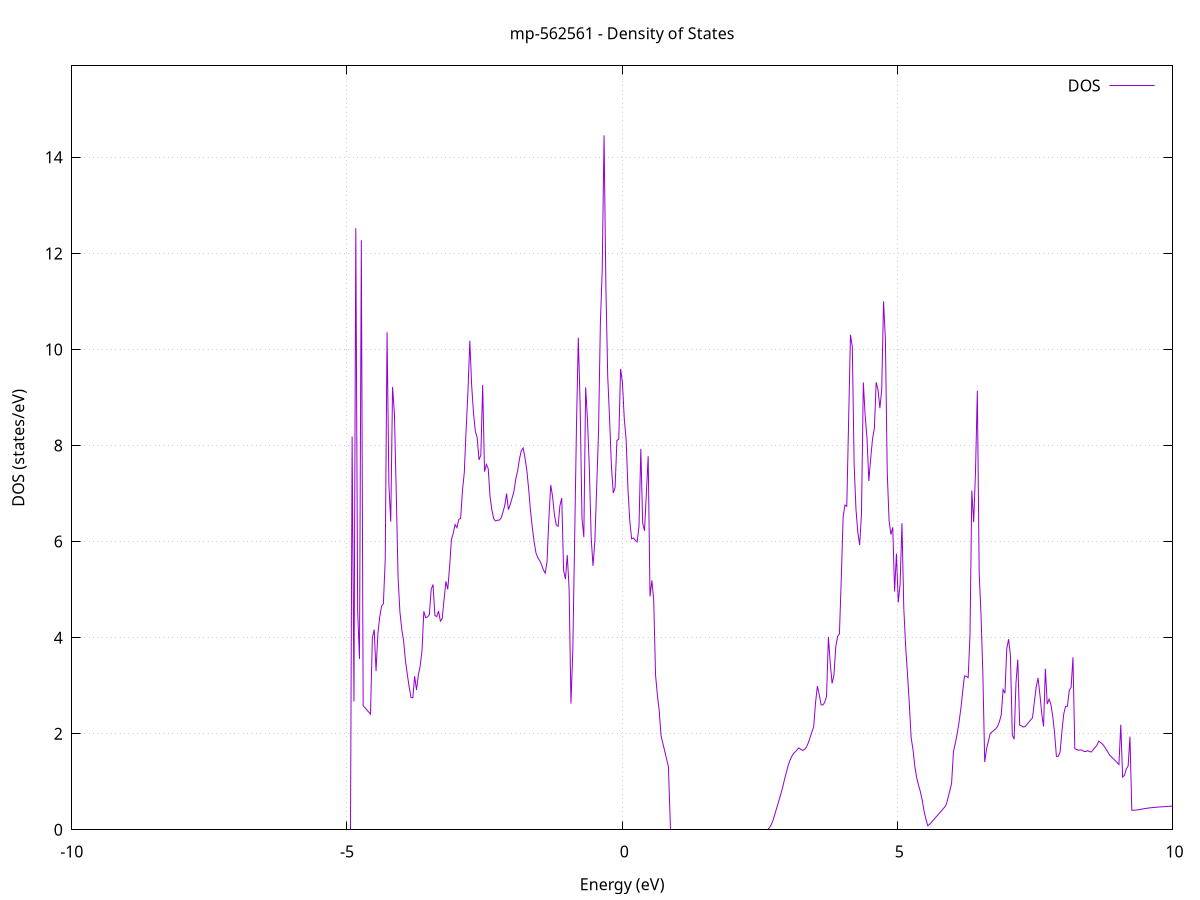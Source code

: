 set title 'mp-562561 - Density of States'
set xlabel 'Energy (eV)'
set ylabel 'DOS (states/eV)'
set grid
set xrange [-10:10]
set yrange [0:15.905]
set xzeroaxis lt -1
set terminal png size 800,600
set output 'mp-562561_dos_gnuplot.png'
plot '-' using 1:2 with lines title 'DOS'
-38.686700 0.000000
-38.653300 0.000000
-38.619900 0.000000
-38.586500 0.000000
-38.553100 0.000000
-38.519600 0.000000
-38.486200 0.000000
-38.452800 0.000000
-38.419400 0.000000
-38.386000 0.000000
-38.352600 0.000000
-38.319200 0.000000
-38.285700 0.000000
-38.252300 0.000000
-38.218900 0.000000
-38.185500 0.000000
-38.152100 0.000000
-38.118700 0.000000
-38.085300 0.000000
-38.051900 0.000000
-38.018400 0.000000
-37.985000 0.000000
-37.951600 0.000000
-37.918200 0.000000
-37.884800 0.000000
-37.851400 0.000000
-37.818000 0.000000
-37.784600 0.000000
-37.751100 0.000000
-37.717700 0.000000
-37.684300 0.000000
-37.650900 0.000000
-37.617500 0.000000
-37.584100 0.000000
-37.550700 0.000000
-37.517300 0.000000
-37.483800 0.000000
-37.450400 0.000000
-37.417000 0.000000
-37.383600 0.000000
-37.350200 0.000000
-37.316800 0.000000
-37.283400 0.000000
-37.250000 0.000000
-37.216500 0.000000
-37.183100 0.000000
-37.149700 0.000000
-37.116300 0.000000
-37.082900 0.000000
-37.049500 0.000000
-37.016100 0.000000
-36.982700 0.000000
-36.949200 0.000000
-36.915800 0.000000
-36.882400 0.000000
-36.849000 0.000000
-36.815600 0.000000
-36.782200 0.000000
-36.748800 0.000000
-36.715300 0.000000
-36.681900 0.000000
-36.648500 0.000000
-36.615100 0.000000
-36.581700 0.000000
-36.548300 0.000000
-36.514900 0.000000
-36.481500 0.000000
-36.448000 0.000000
-36.414600 0.000000
-36.381200 0.000000
-36.347800 0.000000
-36.314400 0.000000
-36.281000 0.000000
-36.247600 0.000000
-36.214200 0.000000
-36.180700 0.000000
-36.147300 0.000000
-36.113900 0.000000
-36.080500 0.000000
-36.047100 0.000000
-36.013700 0.000000
-35.980300 0.000000
-35.946900 0.000000
-35.913400 0.000000
-35.880000 0.000000
-35.846600 0.000000
-35.813200 0.000000
-35.779800 0.000000
-35.746400 0.000000
-35.713000 0.000000
-35.679600 0.000000
-35.646100 140.918200
-35.612700 63.764500
-35.579300 0.000000
-35.545900 0.000000
-35.512500 0.000000
-35.479100 56.744100
-35.445700 87.439700
-35.412200 39.446600
-35.378800 51.561300
-35.345400 0.000000
-35.312000 0.000000
-35.278600 0.000000
-35.245200 0.000000
-35.211800 0.000000
-35.178400 0.000000
-35.144900 0.000000
-35.111500 0.000000
-35.078100 0.000000
-35.044700 0.000000
-35.011300 0.000000
-34.977900 0.000000
-34.944500 0.000000
-34.911100 0.000000
-34.877600 0.000000
-34.844200 0.000000
-34.810800 0.000000
-34.777400 0.000000
-34.744000 0.000000
-34.710600 0.000000
-34.677200 0.000000
-34.643800 0.000000
-34.610300 0.000000
-34.576900 0.000000
-34.543500 0.000000
-34.510100 0.000000
-34.476700 0.000000
-34.443300 0.000000
-34.409900 0.000000
-34.376500 0.000000
-34.343000 0.000000
-34.309600 0.000000
-34.276200 0.000000
-34.242800 0.000000
-34.209400 0.000000
-34.176000 0.000000
-34.142600 0.000000
-34.109100 0.000000
-34.075700 0.000000
-34.042300 0.000000
-34.008900 0.000000
-33.975500 0.000000
-33.942100 0.000000
-33.908700 0.000000
-33.875300 0.000000
-33.841800 0.000000
-33.808400 0.000000
-33.775000 0.000000
-33.741600 0.000000
-33.708200 0.000000
-33.674800 0.000000
-33.641400 0.000000
-33.608000 0.000000
-33.574500 0.000000
-33.541100 0.000000
-33.507700 0.000000
-33.474300 0.000000
-33.440900 0.000000
-33.407500 0.000000
-33.374100 0.000000
-33.340700 0.000000
-33.307200 0.000000
-33.273800 0.000000
-33.240400 0.000000
-33.207000 0.000000
-33.173600 0.000000
-33.140200 0.000000
-33.106800 0.000000
-33.073400 0.000000
-33.039900 0.000000
-33.006500 0.000000
-32.973100 0.000000
-32.939700 0.000000
-32.906300 0.000000
-32.872900 0.000000
-32.839500 0.000000
-32.806000 0.000000
-32.772600 0.000000
-32.739200 0.000000
-32.705800 0.000000
-32.672400 0.000000
-32.639000 0.000000
-32.605600 0.000000
-32.572200 0.000000
-32.538700 0.000000
-32.505300 0.000000
-32.471900 0.000000
-32.438500 0.000000
-32.405100 0.000000
-32.371700 0.000000
-32.338300 0.000000
-32.304900 0.000000
-32.271400 0.000000
-32.238000 0.000000
-32.204600 0.000000
-32.171200 0.000000
-32.137800 0.000000
-32.104400 0.000000
-32.071000 0.000000
-32.037600 0.000000
-32.004100 0.000000
-31.970700 0.000000
-31.937300 0.000000
-31.903900 0.000000
-31.870500 0.000000
-31.837100 0.000000
-31.803700 0.000000
-31.770300 0.000000
-31.736800 0.000000
-31.703400 0.000000
-31.670000 0.000000
-31.636600 0.000000
-31.603200 0.000000
-31.569800 0.000000
-31.536400 0.000000
-31.502900 0.000000
-31.469500 0.000000
-31.436100 0.000000
-31.402700 0.000000
-31.369300 0.000000
-31.335900 0.000000
-31.302500 0.000000
-31.269100 0.000000
-31.235600 0.000000
-31.202200 0.000000
-31.168800 0.000000
-31.135400 0.000000
-31.102000 0.000000
-31.068600 0.000000
-31.035200 0.000000
-31.001800 0.000000
-30.968300 0.000000
-30.934900 0.000000
-30.901500 0.000000
-30.868100 0.000000
-30.834700 0.000000
-30.801300 0.000000
-30.767900 0.000000
-30.734500 0.000000
-30.701000 0.000000
-30.667600 0.000000
-30.634200 0.000000
-30.600800 0.000000
-30.567400 0.000000
-30.534000 0.000000
-30.500600 0.000000
-30.467200 0.000000
-30.433700 0.000000
-30.400300 0.000000
-30.366900 0.000000
-30.333500 0.000000
-30.300100 0.000000
-30.266700 0.000000
-30.233300 0.000000
-30.199900 0.000000
-30.166400 0.000000
-30.133000 0.000000
-30.099600 0.000000
-30.066200 0.000000
-30.032800 0.000000
-29.999400 0.000000
-29.966000 0.000000
-29.932500 0.000000
-29.899100 0.000000
-29.865700 0.000000
-29.832300 0.000000
-29.798900 0.000000
-29.765500 0.000000
-29.732100 0.000000
-29.698700 0.000000
-29.665200 0.000000
-29.631800 0.000000
-29.598400 0.000000
-29.565000 0.000000
-29.531600 0.000000
-29.498200 0.000000
-29.464800 0.000000
-29.431400 0.000000
-29.397900 0.000000
-29.364500 0.000000
-29.331100 0.000000
-29.297700 0.000000
-29.264300 0.000000
-29.230900 0.000000
-29.197500 0.000000
-29.164100 0.000000
-29.130600 0.000000
-29.097200 0.000000
-29.063800 0.000000
-29.030400 0.000000
-28.997000 0.000000
-28.963600 0.000000
-28.930200 0.000000
-28.896800 0.000000
-28.863300 0.000000
-28.829900 0.000000
-28.796500 0.000000
-28.763100 0.000000
-28.729700 0.000000
-28.696300 0.000000
-28.662900 0.000000
-28.629400 0.000000
-28.596000 0.000000
-28.562600 0.000000
-28.529200 0.000000
-28.495800 0.000000
-28.462400 0.000000
-28.429000 0.000000
-28.395600 0.000000
-28.362100 0.000000
-28.328700 0.000000
-28.295300 0.000000
-28.261900 0.000000
-28.228500 0.000000
-28.195100 0.000000
-28.161700 0.000000
-28.128300 0.000000
-28.094800 0.000000
-28.061400 0.000000
-28.028000 0.000000
-27.994600 0.000000
-27.961200 0.000000
-27.927800 0.000000
-27.894400 0.000000
-27.861000 0.000000
-27.827500 0.000000
-27.794100 0.000000
-27.760700 0.000000
-27.727300 0.000000
-27.693900 0.000000
-27.660500 0.000000
-27.627100 0.000000
-27.593700 0.000000
-27.560200 0.000000
-27.526800 0.000000
-27.493400 0.000000
-27.460000 0.000000
-27.426600 0.000000
-27.393200 0.000000
-27.359800 0.000000
-27.326300 0.000000
-27.292900 0.000000
-27.259500 0.000000
-27.226100 0.000000
-27.192700 0.000000
-27.159300 0.000000
-27.125900 0.000000
-27.092500 0.000000
-27.059000 0.000000
-27.025600 0.000000
-26.992200 0.000000
-26.958800 0.000000
-26.925400 0.000000
-26.892000 0.000000
-26.858600 0.000000
-26.825200 0.000000
-26.791700 0.000000
-26.758300 0.000000
-26.724900 0.000000
-26.691500 0.000000
-26.658100 0.000000
-26.624700 0.000000
-26.591300 0.000000
-26.557900 0.000000
-26.524400 0.000000
-26.491000 0.000000
-26.457600 0.000000
-26.424200 0.000000
-26.390800 0.000000
-26.357400 0.000000
-26.324000 0.000000
-26.290600 0.000000
-26.257100 0.000000
-26.223700 0.000000
-26.190300 0.000000
-26.156900 0.000000
-26.123500 0.000000
-26.090100 0.000000
-26.056700 0.000000
-26.023200 0.000000
-25.989800 0.000000
-25.956400 0.000000
-25.923000 0.000000
-25.889600 0.000000
-25.856200 0.000000
-25.822800 0.000000
-25.789400 0.000000
-25.755900 0.000000
-25.722500 0.000000
-25.689100 0.000000
-25.655700 0.000000
-25.622300 0.000000
-25.588900 0.000000
-25.555500 0.000000
-25.522100 0.000000
-25.488600 0.000000
-25.455200 0.000000
-25.421800 0.000000
-25.388400 0.000000
-25.355000 0.000000
-25.321600 0.000000
-25.288200 0.000000
-25.254800 0.000000
-25.221300 0.000000
-25.187900 0.000000
-25.154500 0.000000
-25.121100 0.000000
-25.087700 0.000000
-25.054300 0.000000
-25.020900 0.000000
-24.987500 0.000000
-24.954000 0.000000
-24.920600 0.000000
-24.887200 0.000000
-24.853800 0.000000
-24.820400 0.000000
-24.787000 0.000000
-24.753600 0.000000
-24.720200 0.000000
-24.686700 0.000000
-24.653300 0.000000
-24.619900 0.000000
-24.586500 0.000000
-24.553100 0.000000
-24.519700 0.000000
-24.486300 0.000000
-24.452800 0.000000
-24.419400 0.000000
-24.386000 0.000000
-24.352600 0.000000
-24.319200 0.000000
-24.285800 0.000000
-24.252400 0.000000
-24.219000 0.000000
-24.185500 0.000000
-24.152100 0.000000
-24.118700 0.000000
-24.085300 0.000000
-24.051900 0.000000
-24.018500 0.000000
-23.985100 0.000000
-23.951700 0.000000
-23.918200 0.000000
-23.884800 0.000000
-23.851400 0.000000
-23.818000 0.000000
-23.784600 0.000000
-23.751200 0.000000
-23.717800 0.000000
-23.684400 0.000000
-23.650900 0.000000
-23.617500 0.000000
-23.584100 0.000000
-23.550700 0.000000
-23.517300 0.000000
-23.483900 0.000000
-23.450500 0.000000
-23.417100 0.000000
-23.383600 0.000000
-23.350200 0.000000
-23.316800 0.000000
-23.283400 0.000000
-23.250000 0.000000
-23.216600 0.000000
-23.183200 0.000000
-23.149700 0.000000
-23.116300 0.000000
-23.082900 0.000000
-23.049500 0.000000
-23.016100 0.000000
-22.982700 0.000000
-22.949300 0.000000
-22.915900 0.000000
-22.882400 0.000000
-22.849000 0.000000
-22.815600 0.000000
-22.782200 0.000000
-22.748800 0.000000
-22.715400 0.000000
-22.682000 0.000000
-22.648600 0.000000
-22.615100 0.000000
-22.581700 0.000000
-22.548300 0.000000
-22.514900 0.000000
-22.481500 0.000000
-22.448100 0.000000
-22.414700 0.000000
-22.381300 0.000000
-22.347800 0.000000
-22.314400 0.000000
-22.281000 0.000000
-22.247600 0.000000
-22.214200 0.000000
-22.180800 0.000000
-22.147400 0.000000
-22.114000 0.000000
-22.080500 0.000000
-22.047100 0.000000
-22.013700 0.000000
-21.980300 0.000000
-21.946900 0.000000
-21.913500 0.000000
-21.880100 0.000000
-21.846600 0.000000
-21.813200 0.000000
-21.779800 0.000000
-21.746400 0.000000
-21.713000 0.000000
-21.679600 0.000000
-21.646200 0.000000
-21.612800 0.000000
-21.579300 0.000000
-21.545900 0.000000
-21.512500 0.000000
-21.479100 0.000000
-21.445700 0.000000
-21.412300 0.000000
-21.378900 0.000000
-21.345500 0.000000
-21.312000 0.000000
-21.278600 0.000000
-21.245200 0.000000
-21.211800 0.000000
-21.178400 0.000000
-21.145000 0.000000
-21.111600 0.000000
-21.078200 0.000000
-21.044700 0.000000
-21.011300 0.000000
-20.977900 0.000000
-20.944500 0.000000
-20.911100 0.000000
-20.877700 0.000000
-20.844300 0.000000
-20.810900 0.000000
-20.777400 0.000000
-20.744000 0.000000
-20.710600 0.000000
-20.677200 0.000000
-20.643800 0.000000
-20.610400 0.000000
-20.577000 0.000000
-20.543500 0.000000
-20.510100 0.000000
-20.476700 0.000000
-20.443300 0.000000
-20.409900 0.000000
-20.376500 0.000000
-20.343100 0.000000
-20.309700 0.000000
-20.276200 0.000000
-20.242800 0.000000
-20.209400 0.000000
-20.176000 0.000000
-20.142600 0.000000
-20.109200 0.000000
-20.075800 0.000000
-20.042400 0.000000
-20.008900 0.000000
-19.975500 0.000000
-19.942100 0.000000
-19.908700 0.000000
-19.875300 0.000000
-19.841900 0.000000
-19.808500 0.000000
-19.775100 0.000000
-19.741600 0.000000
-19.708200 0.000000
-19.674800 0.000000
-19.641400 0.000000
-19.608000 0.000000
-19.574600 0.000000
-19.541200 0.000000
-19.507800 0.000000
-19.474300 0.000000
-19.440900 0.000000
-19.407500 0.000000
-19.374100 0.000000
-19.340700 0.000000
-19.307300 0.000000
-19.273900 0.000000
-19.240400 0.000000
-19.207000 0.000000
-19.173600 0.000000
-19.140200 0.000000
-19.106800 0.000000
-19.073400 0.000000
-19.040000 0.000000
-19.006600 0.000000
-18.973100 0.000000
-18.939700 0.000000
-18.906300 0.000000
-18.872900 0.000000
-18.839500 0.000000
-18.806100 0.000000
-18.772700 0.000000
-18.739300 0.000000
-18.705800 0.000000
-18.672400 0.000000
-18.639000 0.000000
-18.605600 0.000000
-18.572200 0.000000
-18.538800 0.000000
-18.505400 0.000000
-18.472000 0.000000
-18.438500 0.000000
-18.405100 0.000000
-18.371700 0.000000
-18.338300 0.000000
-18.304900 0.000000
-18.271500 0.000000
-18.238100 0.000000
-18.204700 0.000000
-18.171200 0.000000
-18.137800 0.000000
-18.104400 0.000000
-18.071000 0.000000
-18.037600 0.000000
-18.004200 0.000000
-17.970800 0.000000
-17.937400 0.000000
-17.903900 0.000000
-17.870500 0.000000
-17.837100 0.000000
-17.803700 0.000000
-17.770300 0.000000
-17.736900 0.000000
-17.703500 0.000000
-17.670000 0.000000
-17.636600 0.000000
-17.603200 0.000000
-17.569800 0.000000
-17.536400 0.000000
-17.503000 0.000000
-17.469600 0.000000
-17.436200 0.000000
-17.402700 0.000000
-17.369300 0.000000
-17.335900 0.000000
-17.302500 0.000000
-17.269100 0.000000
-17.235700 0.000000
-17.202300 0.000000
-17.168900 0.000000
-17.135400 0.000000
-17.102000 0.000000
-17.068600 0.000000
-17.035200 0.000000
-17.001800 0.000000
-16.968400 0.000000
-16.935000 0.000000
-16.901600 0.197600
-16.868100 1.002700
-16.834700 1.604500
-16.801300 2.086600
-16.767900 2.504100
-16.734500 2.904500
-16.701100 3.294300
-16.667700 3.031300
-16.634300 2.732800
-16.600800 2.254400
-16.567400 1.751800
-16.534000 1.749900
-16.500600 1.748000
-16.467200 1.761100
-16.433800 1.793500
-16.400400 1.820100
-16.366900 1.824800
-16.333500 2.412200
-16.300100 3.534900
-16.266700 4.420100
-16.233300 6.016500
-16.199900 7.038800
-16.166500 6.426300
-16.133100 5.659500
-16.099600 5.913900
-16.066200 5.586100
-16.032800 5.763400
-15.999400 7.471400
-15.966000 9.852800
-15.932600 12.171500
-15.899200 9.151400
-15.865800 10.571800
-15.832300 11.547200
-15.798900 9.537500
-15.765500 5.088600
-15.732100 9.238200
-15.698700 7.691000
-15.665300 8.741800
-15.631900 9.449000
-15.598500 12.529500
-15.565000 13.491000
-15.531600 12.723600
-15.498200 16.792300
-15.464800 12.556800
-15.431400 2.800100
-15.398000 12.188400
-15.364600 14.749500
-15.331200 13.811200
-15.297700 9.648100
-15.264300 5.625400
-15.230900 2.764300
-15.197500 5.375900
-15.164100 0.000000
-15.130700 0.000000
-15.097300 0.000000
-15.063800 0.000000
-15.030400 0.000000
-14.997000 0.000000
-14.963600 0.000000
-14.930200 0.000000
-14.896800 0.000000
-14.863400 0.000000
-14.830000 0.000000
-14.796500 0.000000
-14.763100 0.000000
-14.729700 0.000000
-14.696300 0.000000
-14.662900 0.000000
-14.629500 0.000000
-14.596100 0.000000
-14.562700 0.000000
-14.529200 0.000000
-14.495800 0.000000
-14.462400 0.000000
-14.429000 0.000000
-14.395600 0.000000
-14.362200 0.000000
-14.328800 0.000000
-14.295400 0.000000
-14.261900 0.000000
-14.228500 0.000000
-14.195100 0.000000
-14.161700 0.000000
-14.128300 0.000000
-14.094900 0.000000
-14.061500 0.000000
-14.028100 0.000000
-13.994600 0.000000
-13.961200 0.000000
-13.927800 0.000000
-13.894400 0.000000
-13.861000 0.000000
-13.827600 0.000000
-13.794200 0.000000
-13.760700 0.000000
-13.727300 0.000000
-13.693900 0.000000
-13.660500 0.000000
-13.627100 0.000000
-13.593700 0.000000
-13.560300 0.000000
-13.526900 0.000000
-13.493400 0.000000
-13.460000 0.000000
-13.426600 0.000000
-13.393200 0.000000
-13.359800 0.000000
-13.326400 0.000000
-13.293000 0.000000
-13.259600 0.000000
-13.226100 0.000000
-13.192700 0.000000
-13.159300 0.000000
-13.125900 0.000000
-13.092500 0.000000
-13.059100 0.000000
-13.025700 0.000000
-12.992300 0.000000
-12.958800 0.000000
-12.925400 0.000000
-12.892000 0.000000
-12.858600 0.000000
-12.825200 0.000000
-12.791800 0.000000
-12.758400 0.000000
-12.725000 0.000000
-12.691500 0.000000
-12.658100 0.000000
-12.624700 0.000000
-12.591300 0.000000
-12.557900 0.000000
-12.524500 0.000000
-12.491100 0.000000
-12.457600 0.000000
-12.424200 0.000000
-12.390800 0.000000
-12.357400 0.000000
-12.324000 0.000000
-12.290600 0.000000
-12.257200 0.000000
-12.223800 0.000000
-12.190300 0.000000
-12.156900 0.000000
-12.123500 0.000000
-12.090100 0.000000
-12.056700 0.000000
-12.023300 0.000000
-11.989900 0.000000
-11.956500 0.000000
-11.923000 0.000000
-11.889600 0.000000
-11.856200 0.000000
-11.822800 0.000000
-11.789400 0.000000
-11.756000 0.000000
-11.722600 0.000000
-11.689200 0.000000
-11.655700 0.000000
-11.622300 0.000000
-11.588900 0.000000
-11.555500 0.000000
-11.522100 0.000000
-11.488700 0.000000
-11.455300 0.000000
-11.421900 0.000000
-11.388400 0.000000
-11.355000 0.000000
-11.321600 0.000000
-11.288200 0.000000
-11.254800 0.000000
-11.221400 0.000000
-11.188000 0.000000
-11.154600 0.000000
-11.121100 0.000000
-11.087700 0.000000
-11.054300 0.000000
-11.020900 0.000000
-10.987500 0.000000
-10.954100 0.000000
-10.920700 0.000000
-10.887200 0.000000
-10.853800 0.000000
-10.820400 0.000000
-10.787000 0.000000
-10.753600 0.000000
-10.720200 0.000000
-10.686800 0.000000
-10.653400 0.000000
-10.619900 0.000000
-10.586500 0.000000
-10.553100 0.000000
-10.519700 0.000000
-10.486300 0.000000
-10.452900 0.000000
-10.419500 0.000000
-10.386100 0.000000
-10.352600 0.000000
-10.319200 0.000000
-10.285800 0.000000
-10.252400 0.000000
-10.219000 0.000000
-10.185600 0.000000
-10.152200 0.000000
-10.118800 0.000000
-10.085300 0.000000
-10.051900 0.000000
-10.018500 0.000000
-9.985100 0.000000
-9.951700 0.000000
-9.918300 0.000000
-9.884900 0.000000
-9.851500 0.000000
-9.818000 0.000000
-9.784600 0.000000
-9.751200 0.000000
-9.717800 0.000000
-9.684400 0.000000
-9.651000 0.000000
-9.617600 0.000000
-9.584100 0.000000
-9.550700 0.000000
-9.517300 0.000000
-9.483900 0.000000
-9.450500 0.000000
-9.417100 0.000000
-9.383700 0.000000
-9.350300 0.000000
-9.316800 0.000000
-9.283400 0.000000
-9.250000 0.000000
-9.216600 0.000000
-9.183200 0.000000
-9.149800 0.000000
-9.116400 0.000000
-9.083000 0.000000
-9.049500 0.000000
-9.016100 0.000000
-8.982700 0.000000
-8.949300 0.000000
-8.915900 0.000000
-8.882500 0.000000
-8.849100 0.000000
-8.815700 0.000000
-8.782200 0.000000
-8.748800 0.000000
-8.715400 0.000000
-8.682000 0.000000
-8.648600 0.000000
-8.615200 0.000000
-8.581800 0.000000
-8.548400 0.000000
-8.514900 0.000000
-8.481500 0.000000
-8.448100 0.000000
-8.414700 0.000000
-8.381300 0.000000
-8.347900 0.000000
-8.314500 0.000000
-8.281000 0.000000
-8.247600 0.000000
-8.214200 0.000000
-8.180800 0.000000
-8.147400 0.000000
-8.114000 0.000000
-8.080600 0.000000
-8.047200 0.000000
-8.013700 0.000000
-7.980300 0.000000
-7.946900 0.000000
-7.913500 0.000000
-7.880100 0.000000
-7.846700 0.000000
-7.813300 0.000000
-7.779900 0.000000
-7.746400 0.000000
-7.713000 0.000000
-7.679600 0.000000
-7.646200 0.000000
-7.612800 0.000000
-7.579400 0.000000
-7.546000 0.000000
-7.512600 0.000000
-7.479100 0.000000
-7.445700 0.000000
-7.412300 0.000000
-7.378900 0.000000
-7.345500 0.000000
-7.312100 0.000000
-7.278700 0.000000
-7.245300 0.000000
-7.211800 0.000000
-7.178400 0.000000
-7.145000 0.000000
-7.111600 0.000000
-7.078200 0.000000
-7.044800 0.000000
-7.011400 0.000000
-6.977900 0.000000
-6.944500 0.000000
-6.911100 0.000000
-6.877700 0.000000
-6.844300 0.000000
-6.810900 0.000000
-6.777500 0.000000
-6.744100 0.000000
-6.710600 0.000000
-6.677200 0.000000
-6.643800 0.000000
-6.610400 0.000000
-6.577000 0.000000
-6.543600 0.000000
-6.510200 0.000000
-6.476800 0.000000
-6.443300 0.000000
-6.409900 0.000000
-6.376500 0.000000
-6.343100 0.000000
-6.309700 0.000000
-6.276300 0.000000
-6.242900 0.000000
-6.209500 0.000000
-6.176000 0.000000
-6.142600 0.000000
-6.109200 0.000000
-6.075800 0.000000
-6.042400 0.000000
-6.009000 0.000000
-5.975600 0.000000
-5.942200 0.000000
-5.908700 0.000000
-5.875300 0.000000
-5.841900 0.000000
-5.808500 0.000000
-5.775100 0.000000
-5.741700 0.000000
-5.708300 0.000000
-5.674800 0.000000
-5.641400 0.000000
-5.608000 0.000000
-5.574600 0.000000
-5.541200 0.000000
-5.507800 0.000000
-5.474400 0.000000
-5.441000 0.000000
-5.407500 0.000000
-5.374100 0.000000
-5.340700 0.000000
-5.307300 0.000000
-5.273900 0.000000
-5.240500 0.000000
-5.207100 0.000000
-5.173700 0.000000
-5.140200 0.000000
-5.106800 0.000000
-5.073400 0.000000
-5.040000 0.000000
-5.006600 0.000000
-4.973200 0.000000
-4.939800 0.000000
-4.906400 8.187200
-4.872900 2.670100
-4.839500 12.525100
-4.806100 4.555400
-4.772700 3.557700
-4.739300 12.274200
-4.705900 2.586200
-4.672500 2.540800
-4.639100 2.496000
-4.605600 2.451600
-4.572200 2.407800
-4.538800 3.990500
-4.505400 4.168900
-4.472000 3.301800
-4.438600 4.078500
-4.405200 4.427900
-4.371800 4.652100
-4.338300 4.710300
-4.304900 5.620400
-4.271500 10.360300
-4.238100 7.179800
-4.204700 6.413900
-4.171300 9.219600
-4.137900 8.662600
-4.104400 7.002100
-4.071000 5.238500
-4.037600 4.532100
-4.004200 4.171100
-3.970800 3.936900
-3.937400 3.519700
-3.904000 3.238800
-3.870600 2.976600
-3.837100 2.759800
-3.803700 2.746500
-3.770300 3.195900
-3.736900 2.909500
-3.703500 3.217500
-3.670100 3.408700
-3.636700 3.727500
-3.603300 4.549700
-3.569800 4.415500
-3.536400 4.431000
-3.503000 4.481000
-3.469600 5.006600
-3.436200 5.106200
-3.402800 4.463600
-3.369400 4.437000
-3.336000 4.553900
-3.302500 4.343400
-3.269100 4.399800
-3.235700 4.795200
-3.202300 5.171800
-3.168900 5.006400
-3.135500 5.468100
-3.102100 6.040200
-3.068700 6.175700
-3.035200 6.355500
-3.001800 6.289700
-2.968400 6.459600
-2.935000 6.483100
-2.901600 7.060000
-2.868200 7.436300
-2.834800 8.336700
-2.801300 9.126700
-2.767900 10.181200
-2.734500 9.256700
-2.701100 8.673300
-2.667700 8.297000
-2.634300 8.166900
-2.600900 7.701000
-2.567500 7.800900
-2.534000 9.261400
-2.500600 7.455600
-2.467200 7.607300
-2.433800 7.518800
-2.400400 6.936300
-2.367000 6.657800
-2.333600 6.477600
-2.300200 6.428900
-2.266700 6.445000
-2.233300 6.446700
-2.199900 6.489600
-2.166500 6.609900
-2.133100 6.749300
-2.099700 7.000300
-2.066300 6.665700
-2.032900 6.776600
-1.999400 6.908200
-1.966000 7.047500
-1.932600 7.305000
-1.899200 7.469300
-1.865800 7.722000
-1.832400 7.891100
-1.799000 7.949200
-1.765600 7.745600
-1.732100 7.485500
-1.698700 7.093100
-1.665300 6.642000
-1.631900 6.289400
-1.598500 5.990600
-1.565100 5.763100
-1.531700 5.660800
-1.498200 5.604800
-1.464800 5.522000
-1.431400 5.414400
-1.398000 5.342700
-1.364600 5.581300
-1.331200 6.482700
-1.297800 7.180100
-1.264400 6.943200
-1.230900 6.561500
-1.197500 6.349700
-1.164100 6.318500
-1.130700 6.748000
-1.097300 6.908300
-1.063900 5.396600
-1.030500 5.221600
-0.997100 5.721600
-0.963600 5.019300
-0.930200 2.627800
-0.896800 3.717600
-0.863400 6.025600
-0.830000 8.397000
-0.796600 10.244800
-0.763200 8.835700
-0.729800 6.487000
-0.696300 6.093600
-0.662900 9.211300
-0.629500 8.533200
-0.596100 7.525200
-0.562700 6.083200
-0.529300 5.494000
-0.495900 6.008800
-0.462500 7.137200
-0.429000 8.292400
-0.395600 10.545200
-0.362200 11.641000
-0.328800 14.459200
-0.295400 11.298300
-0.262000 9.437000
-0.228600 8.565500
-0.195100 7.579200
-0.161700 7.010300
-0.128300 7.126500
-0.094900 8.106200
-0.061500 8.133100
-0.028100 9.596300
0.005300 9.313200
0.038700 8.558500
0.072200 8.124800
0.105600 7.096500
0.139000 6.425900
0.172400 6.058600
0.205800 6.075300
0.239200 6.028000
0.272600 5.992400
0.306000 6.319600
0.339500 7.931100
0.372900 6.387800
0.406300 6.225800
0.439700 6.999100
0.473100 7.777800
0.506500 4.858000
0.539900 5.192200
0.573300 4.792000
0.606800 3.223700
0.640200 2.805800
0.673600 2.483700
0.707000 1.958400
0.740400 1.796900
0.773800 1.635400
0.807200 1.473900
0.840600 1.312300
0.874100 0.000000
0.907500 0.000000
0.940900 0.000000
0.974300 0.000000
1.007700 0.000000
1.041100 0.000000
1.074500 0.000000
1.107900 0.000000
1.141400 0.000000
1.174800 0.000000
1.208200 0.000000
1.241600 0.000000
1.275000 0.000000
1.308400 0.000000
1.341800 0.000000
1.375300 0.000000
1.408700 0.000000
1.442100 0.000000
1.475500 0.000000
1.508900 0.000000
1.542300 0.000000
1.575700 0.000000
1.609100 0.000000
1.642600 0.000000
1.676000 0.000000
1.709400 0.000000
1.742800 0.000000
1.776200 0.000000
1.809600 0.000000
1.843000 0.000000
1.876400 0.000000
1.909900 0.000000
1.943300 0.000000
1.976700 0.000000
2.010100 0.000000
2.043500 0.000000
2.076900 0.000000
2.110300 0.000000
2.143700 0.000000
2.177200 0.000000
2.210600 0.000000
2.244000 0.000000
2.277400 0.000000
2.310800 0.000000
2.344200 0.000000
2.377600 0.000000
2.411000 0.000000
2.444500 0.000000
2.477900 0.000000
2.511300 0.000000
2.544700 0.000000
2.578100 0.000000
2.611500 0.000000
2.644900 0.006200
2.678400 0.046200
2.711800 0.111700
2.745200 0.210300
2.778600 0.338600
2.812000 0.467200
2.845400 0.596100
2.878800 0.725200
2.912200 0.862200
2.945700 1.026800
2.979100 1.175100
3.012500 1.320400
3.045900 1.437000
3.079300 1.522100
3.112700 1.584900
3.146100 1.621600
3.179500 1.667400
3.213000 1.704400
3.246400 1.672900
3.279800 1.651500
3.313200 1.670400
3.346600 1.716500
3.380000 1.803700
3.413400 1.915600
3.446800 2.032200
3.480300 2.148200
3.513700 2.638400
3.547100 2.991100
3.580500 2.819000
3.613900 2.602400
3.647300 2.598400
3.680700 2.653900
3.714100 2.778900
3.747600 4.015300
3.781000 3.474500
3.814400 3.047800
3.847800 3.213900
3.881200 3.808000
3.914600 4.025200
3.948000 4.079500
3.981500 5.222000
4.014900 6.507400
4.048300 6.760900
4.081700 6.734800
4.115100 8.515700
4.148500 10.306400
4.181900 10.058100
4.215300 7.598400
4.248800 6.670100
4.282200 6.193900
4.315600 5.929300
4.349000 6.589800
4.382400 9.314000
4.415800 8.626000
4.449200 8.151200
4.482600 7.262500
4.516100 7.730700
4.549500 8.139100
4.582900 8.358600
4.616300 9.318800
4.649700 9.158800
4.683100 8.777000
4.716500 9.163000
4.749900 11.002500
4.783400 10.204000
4.816800 7.443100
4.850200 6.440300
4.883600 6.147300
4.917000 6.297000
4.950400 4.961500
4.983800 5.750200
5.017200 4.731100
5.050700 5.115200
5.084100 6.383400
5.117500 4.616100
5.150900 3.819800
5.184300 3.246400
5.217700 2.629000
5.251100 1.917100
5.284600 1.671500
5.318000 1.322100
5.351400 1.088100
5.384800 0.930300
5.418200 0.797000
5.451600 0.620500
5.485000 0.395700
5.518400 0.227500
5.551900 0.085500
5.585300 0.113000
5.618700 0.154800
5.652100 0.198700
5.685500 0.242700
5.718900 0.286600
5.752300 0.330500
5.785700 0.374300
5.819200 0.418200
5.852600 0.462100
5.886000 0.516700
5.919400 0.654900
5.952800 0.808000
5.986200 0.967800
6.019600 1.620500
6.053000 1.798500
6.086500 1.989700
6.119900 2.231500
6.153300 2.510300
6.186700 2.874700
6.220100 3.203900
6.253500 3.195500
6.286900 3.165800
6.320300 4.037700
6.353800 7.064000
6.387200 6.405100
6.420600 7.455100
6.454000 9.141300
6.487400 5.344100
6.520800 4.476400
6.554200 3.256100
6.587700 1.408600
6.621100 1.680000
6.654500 1.841400
6.687900 2.005600
6.721300 2.037500
6.754700 2.069400
6.788100 2.101300
6.821500 2.151400
6.855000 2.251000
6.888400 2.393300
6.921800 2.918100
6.955200 2.843000
6.988600 3.768200
7.022000 3.968300
7.055400 3.627500
7.088800 1.974200
7.122300 1.885200
7.155700 3.052100
7.189100 3.543900
7.222500 2.180400
7.255900 2.160400
7.289300 2.140600
7.322700 2.150100
7.356100 2.195000
7.389600 2.242100
7.423000 2.287900
7.456400 2.332500
7.489800 2.658000
7.523200 2.972000
7.556600 3.161300
7.590000 2.824200
7.623400 2.422500
7.656900 2.151800
7.690300 3.353100
7.723700 2.616600
7.757100 2.719000
7.790500 2.610100
7.823900 2.365500
7.857300 2.015400
7.890700 1.527600
7.924200 1.528100
7.957600 1.616800
7.991000 2.052400
8.024400 2.413800
8.057800 2.570100
8.091200 2.572800
8.124600 2.905600
8.158100 2.966700
8.191500 3.591000
8.224900 1.687300
8.258300 1.670300
8.291700 1.655500
8.325100 1.662900
8.358500 1.657700
8.391900 1.631100
8.425400 1.629000
8.458800 1.647700
8.492200 1.627700
8.525600 1.619800
8.559000 1.668500
8.592400 1.713300
8.625800 1.755600
8.659200 1.846000
8.692700 1.817600
8.726100 1.786900
8.759500 1.737300
8.792900 1.677600
8.826300 1.618900
8.859700 1.551900
8.893100 1.512200
8.926500 1.477900
8.960000 1.438700
8.993400 1.399100
9.026800 1.359000
9.060200 2.187600
9.093600 1.096100
9.127000 1.135200
9.160400 1.264700
9.193800 1.326700
9.227300 1.938500
9.260700 0.405100
9.294100 0.406600
9.327500 0.409400
9.360900 0.413800
9.394300 0.419500
9.427700 0.426600
9.461200 0.433700
9.494600 0.440400
9.528000 0.446400
9.561400 0.451800
9.594800 0.456700
9.628200 0.461000
9.661600 0.464700
9.695000 0.467800
9.728500 0.471000
9.761900 0.474200
9.795300 0.476400
9.828700 0.479200
9.862100 0.482600
9.895500 0.486000
9.928900 0.488800
9.962300 0.491300
9.995800 0.494000
10.029200 0.507400
10.062600 0.544600
10.096000 0.605600
10.129400 0.690400
10.162800 0.722200
10.196200 0.755400
10.229600 0.786600
10.263100 0.804800
10.296500 0.809300
10.329900 0.800000
10.363300 0.808800
10.396700 0.831100
10.430100 0.852300
10.463500 0.871900
10.496900 0.889900
10.530400 0.906300
10.563800 0.922000
10.597200 0.936700
10.630600 0.951600
10.664000 0.967900
10.697400 0.985700
10.730800 1.005000
10.764300 1.025800
10.797700 1.053900
10.831100 1.130900
10.864500 1.255900
10.897900 1.381900
10.931300 1.490200
10.964700 1.580900
10.998100 1.656000
11.031600 1.665400
11.065000 1.724100
11.098400 1.652900
11.131800 1.578500
11.165200 1.512700
11.198600 1.456500
11.232000 1.409900
11.265400 1.373000
11.298900 1.345800
11.332300 1.329600
11.365700 1.340800
11.399100 1.359400
11.432500 1.384000
11.465900 1.414200
11.499300 1.439500
11.532700 1.458000
11.566200 1.470300
11.599600 1.465300
11.633000 1.454900
11.666400 1.438500
11.699800 1.426300
11.733200 1.419700
11.766600 1.421200
11.800000 1.490400
11.833500 1.595100
11.866900 1.698400
11.900300 1.801300
11.933700 1.665800
11.967100 1.696600
12.000500 1.712400
12.033900 1.718000
12.067400 1.717400
12.100800 1.721400
12.134200 1.742200
12.167600 1.779700
12.201000 1.863000
12.234400 1.980700
12.267800 2.022400
12.301200 1.931600
12.334700 1.798000
12.368100 1.665900
12.401500 2.336900
12.434900 1.360800
12.468300 1.350900
12.501700 1.339200
12.535100 1.332900
12.568500 1.519700
12.602000 1.586400
12.635400 1.655500
12.668800 1.748700
12.702200 1.914600
12.735600 2.025800
12.769000 2.146600
12.802400 1.945100
12.835800 1.917200
12.869300 1.799400
12.902700 1.942400
12.936100 2.092800
12.969500 2.274900
13.002900 2.459800
13.036300 2.674300
13.069700 2.905400
13.103100 3.104100
13.136600 3.770600
13.170000 4.110100
13.203400 3.672300
13.236800 3.469000
13.270200 3.275300
13.303600 2.877800
13.337000 2.849300
13.370500 3.571300
13.403900 3.700500
13.437300 3.719900
13.470700 3.748700
13.504100 3.708900
13.537500 3.387100
13.570900 2.687000
13.604300 2.365600
13.637800 2.034500
13.671200 1.719100
13.704600 1.928700
13.738000 1.728100
13.771400 1.762400
13.804800 1.802500
13.838200 1.792400
13.871600 1.940800
13.905100 2.098100
13.938500 2.258900
13.971900 2.289300
14.005300 2.371600
14.038700 2.438900
14.072100 2.526400
14.105500 2.620800
14.138900 2.674400
14.172400 3.744700
14.205800 2.871100
14.239200 3.268000
14.272600 3.062400
14.306000 2.937300
14.339400 2.758100
14.372800 2.926900
14.406200 2.643400
14.439700 2.464400
14.473100 2.581000
14.506500 2.410100
14.539900 2.310500
14.573300 2.339000
14.606700 2.425300
14.640100 2.613600
14.673500 2.839200
14.707000 2.982900
14.740400 3.074400
14.773800 3.226200
14.807200 3.292800
14.840600 3.243900
14.874000 3.235400
14.907400 3.211800
14.940900 3.173300
14.974300 3.148800
15.007700 3.100700
15.041100 3.071400
15.074500 3.157300
15.107900 3.246400
15.141300 3.523300
15.174700 3.528800
15.208200 4.250800
15.241600 4.948800
15.275000 5.071500
15.308400 4.841900
15.341800 4.715100
15.375200 3.507000
15.408600 2.935800
15.442000 2.992100
15.475500 3.305700
15.508900 3.402900
15.542300 3.487100
15.575700 3.534300
15.609100 3.716500
15.642500 3.829600
15.675900 6.060800
15.709300 6.533000
15.742800 9.219100
15.776200 13.588300
15.809600 7.649400
15.843000 6.533900
15.876400 6.095200
15.909800 5.201900
15.943200 4.810900
15.976600 4.515900
16.010100 4.307400
16.043500 4.148400
16.076900 4.033700
16.110300 3.860500
16.143700 3.689100
16.177100 3.539500
16.210500 3.496500
16.244000 3.459800
16.277400 3.311300
16.310800 3.249800
16.344200 3.276200
16.377600 3.339100
16.411000 3.475700
16.444400 4.101900
16.477800 4.391900
16.511300 4.511100
16.544700 4.693300
16.578100 4.785400
16.611500 4.924500
16.644900 5.044300
16.678300 5.274800
16.711700 5.394200
16.745100 5.724000
16.778600 5.756800
16.812000 5.431300
16.845400 5.136900
16.878800 5.001100
16.912200 4.851100
16.945600 4.577100
16.979000 4.434600
17.012400 4.153200
17.045900 3.771500
17.079300 3.612900
17.112700 5.272100
17.146100 4.047000
17.179500 4.015500
17.212900 3.505700
17.246300 3.433300
17.279700 3.698900
17.313200 4.000700
17.346600 3.577800
17.380000 3.388300
17.413400 3.333900
17.446800 3.260800
17.480200 3.328900
17.513600 2.315800
17.547100 2.028600
17.580500 1.787500
17.613900 1.724600
17.647300 1.781300
17.680700 1.798300
17.714100 1.656000
17.747500 1.903300
17.780900 2.099100
17.814400 2.359900
17.847800 3.028000
17.881200 3.467900
17.914600 3.876600
17.948000 6.631800
17.981400 4.731700
18.014800 4.510700
18.048200 4.324500
18.081700 4.208200
18.115100 4.220000
18.148500 4.213500
18.181900 4.232800
18.215300 4.335900
18.248700 4.426500
18.282100 4.341600
18.315500 4.119100
18.349000 3.700600
18.382400 4.165600
18.415800 5.020500
18.449200 4.860000
18.482600 4.075600
18.516000 3.358000
18.549400 3.388000
18.582800 3.816800
18.616300 3.880300
18.649700 3.754300
18.683100 3.711700
18.716500 3.676700
18.749900 3.762700
18.783300 4.471200
18.816700 4.200600
18.850200 3.800000
18.883600 3.752400
18.917000 3.740600
18.950400 3.807400
18.983800 3.781300
19.017200 3.740100
19.050600 3.745600
19.084000 3.913200
19.117500 4.134400
19.150900 4.032100
19.184300 4.007900
19.217700 3.932500
19.251100 3.657000
19.284500 3.494600
19.317900 3.522200
19.351300 3.368600
19.384800 2.944400
19.418200 2.885400
19.451600 2.895900
19.485000 2.817600
19.518400 2.582500
19.551800 2.604700
19.585200 2.827500
19.618600 3.070500
19.652100 3.594300
19.685500 3.974700
19.718900 3.343500
19.752300 2.604300
19.785700 1.870900
19.819100 1.907600
19.852500 1.924100
19.885900 1.842600
19.919400 1.757300
19.952800 1.792000
19.986200 1.847000
20.019600 1.970100
20.053000 2.062400
20.086400 2.126300
20.119800 2.189900
20.153200 2.303800
20.186700 2.524000
20.220100 2.763200
20.253500 3.287400
20.286900 3.444200
20.320300 3.299600
20.353700 3.303100
20.387100 3.369200
20.420600 3.449300
20.454000 3.614700
20.487400 3.884400
20.520800 4.136500
20.554200 3.960800
20.587600 3.633900
20.621000 3.794000
20.654400 4.019000
20.687900 4.365600
20.721300 4.680300
20.754700 3.916300
20.788100 3.189100
20.821500 2.788200
20.854900 2.499600
20.888300 2.419000
20.921700 2.229000
20.955200 2.245000
20.988600 2.430900
21.022000 2.915300
21.055400 4.137500
21.088800 4.975600
21.122200 4.582300
21.155600 3.826700
21.189000 3.595700
21.222500 3.237200
21.255900 3.115200
21.289300 3.011800
21.322700 2.869100
21.356100 2.672600
21.389500 2.508000
21.422900 2.395100
21.456300 2.305000
21.489800 2.215800
21.523200 2.157200
21.556600 2.084400
21.590000 2.143700
21.623400 2.228900
21.656800 2.307100
21.690200 2.328300
21.723700 2.296300
21.757100 2.254600
21.790500 2.224500
21.823900 2.201200
21.857300 2.185600
21.890700 2.179300
21.924100 2.186400
21.957500 2.251900
21.991000 2.425000
22.024400 2.639300
22.057800 2.873600
22.091200 3.198900
22.124600 3.084800
22.158000 2.979100
22.191400 3.094500
22.224800 3.380000
22.258300 3.708700
22.291700 3.784200
22.325100 3.291000
22.358500 3.128300
22.391900 3.068400
22.425300 3.046400
22.458700 3.025200
22.492100 2.938000
22.525600 2.797900
22.559000 2.722400
22.592400 2.690900
22.625800 2.853100
22.659200 2.740000
22.692600 2.541300
22.726000 2.157000
22.759400 1.734200
22.792900 1.627500
22.826300 1.521200
22.859700 1.508200
22.893100 1.688400
22.926500 1.824000
22.959900 1.971500
22.993300 2.061700
23.026800 2.165300
23.060200 2.277600
23.093600 2.372400
23.127000 2.465200
23.160400 2.577200
23.193800 2.778700
23.227200 3.094000
23.260600 3.340700
23.294100 3.352500
23.327500 3.386800
23.360900 3.544000
23.394300 3.544000
23.427700 3.666700
23.461100 4.010100
23.494500 4.211500
23.527900 4.497500
23.561400 4.830200
23.594800 4.901600
23.628200 4.730900
23.661600 4.650600
23.695000 4.357600
23.728400 3.924500
23.761800 3.636600
23.795200 3.772200
23.828700 3.957200
23.862100 4.290400
23.895500 4.700600
23.928900 4.957000
23.962300 5.327900
23.995700 5.310000
24.029100 4.843700
24.062500 4.409000
24.096000 4.165200
24.129400 4.023300
24.162800 3.932600
24.196200 3.817900
24.229600 3.631700
24.263000 3.542900
24.296400 3.526500
24.329900 3.583100
24.363300 3.502600
24.396700 3.449000
24.430100 3.528300
24.463500 3.621900
24.496900 3.628800
24.530300 3.712100
24.563700 3.824900
24.597200 3.862500
24.630600 3.968800
24.664000 3.961300
24.697400 4.179600
24.730800 4.240300
24.764200 3.549800
24.797600 2.826400
24.831000 1.518500
24.864500 0.999600
24.897900 0.679500
24.931300 0.566700
24.964700 0.464800
24.998100 0.373600
25.031500 0.293400
25.064900 0.590700
25.098300 0.000000
25.131800 0.000000
25.165200 0.000000
25.198600 0.000000
25.232000 0.000000
25.265400 0.000000
25.298800 0.000000
25.332200 0.000000
25.365600 0.000000
25.399100 0.000000
25.432500 0.000000
25.465900 0.000000
25.499300 0.000000
25.532700 0.000000
25.566100 0.000000
25.599500 0.000000
25.633000 0.000000
25.666400 0.000000
25.699800 0.000000
25.733200 0.000000
25.766600 0.000000
25.800000 0.000000
25.833400 0.000000
25.866800 0.000000
25.900300 0.000000
25.933700 0.000000
25.967100 0.000000
26.000500 0.000000
26.033900 0.000000
26.067300 0.000000
26.100700 0.000000
26.134100 0.000000
26.167600 0.000000
26.201000 0.000000
26.234400 0.000000
26.267800 0.000000
26.301200 0.000000
26.334600 0.000000
26.368000 0.000000
26.401400 0.000000
26.434900 0.000000
26.468300 0.000000
26.501700 0.000000
26.535100 0.000000
26.568500 0.000000
26.601900 0.000000
26.635300 0.000000
26.668700 0.000000
26.702200 0.000000
26.735600 0.000000
26.769000 0.000000
26.802400 0.000000
26.835800 0.000000
26.869200 0.000000
26.902600 0.000000
26.936000 0.000000
26.969500 0.000000
27.002900 0.000000
27.036300 0.000000
27.069700 0.000000
27.103100 0.000000
27.136500 0.000000
27.169900 0.000000
27.203400 0.000000
27.236800 0.000000
27.270200 0.000000
27.303600 0.000000
27.337000 0.000000
27.370400 0.000000
27.403800 0.000000
27.437200 0.000000
27.470700 0.000000
27.504100 0.000000
27.537500 0.000000
27.570900 0.000000
27.604300 0.000000
27.637700 0.000000
27.671100 0.000000
27.704500 0.000000
27.738000 0.000000
27.771400 0.000000
27.804800 0.000000
27.838200 0.000000
27.871600 0.000000
27.905000 0.000000
27.938400 0.000000
27.971800 0.000000
28.005300 0.000000
28.038700 0.000000
28.072100 0.000000
28.105500 0.000000
28.138900 0.000000
e
